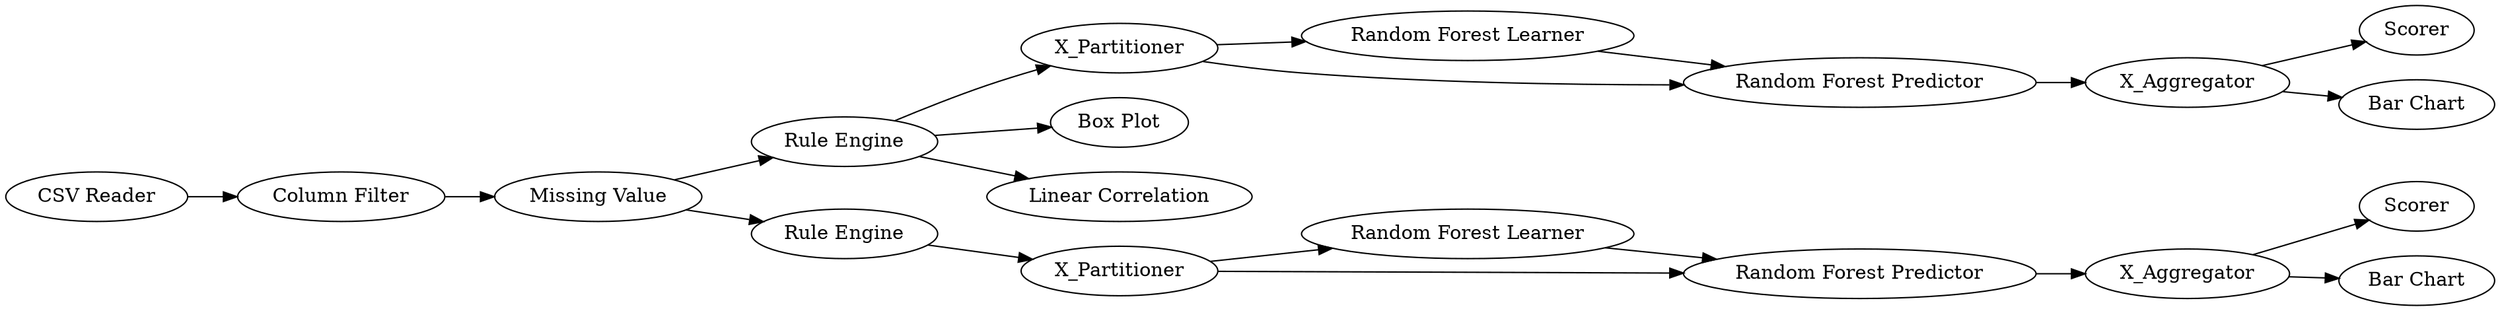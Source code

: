 digraph {
	14 [label="CSV Reader"]
	15 [label="Column Filter"]
	16 [label="Missing Value"]
	17 [label="Rule Engine"]
	18 [label=X_Partitioner]
	19 [label="Random Forest Learner"]
	20 [label="Random Forest Predictor"]
	21 [label=X_Aggregator]
	22 [label=Scorer]
	23 [label="Bar Chart"]
	24 [label="Box Plot"]
	25 [label="Linear Correlation"]
	27 [label="Rule Engine"]
	28 [label=X_Partitioner]
	30 [label="Random Forest Learner"]
	31 [label="Random Forest Predictor"]
	32 [label=X_Aggregator]
	33 [label=Scorer]
	34 [label="Bar Chart"]
	14 -> 15
	15 -> 16
	16 -> 17
	16 -> 27
	17 -> 18
	17 -> 24
	17 -> 25
	18 -> 19
	18 -> 20
	19 -> 20
	20 -> 21
	21 -> 22
	21 -> 23
	27 -> 28
	28 -> 30
	28 -> 31
	30 -> 31
	31 -> 32
	32 -> 34
	32 -> 33
	rankdir=LR
}
